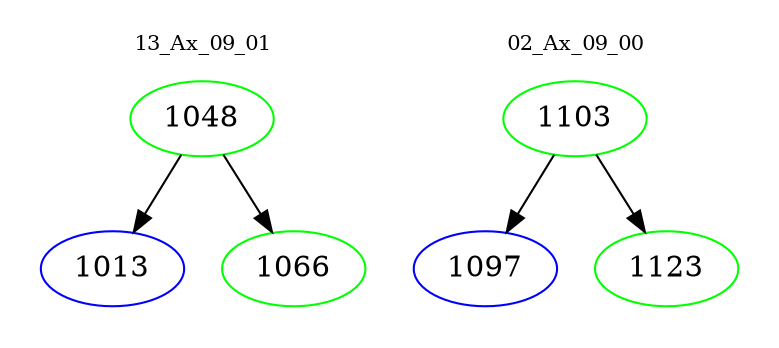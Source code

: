 digraph{
subgraph cluster_0 {
color = white
label = "13_Ax_09_01";
fontsize=10;
T0_1048 [label="1048", color="green"]
T0_1048 -> T0_1013 [color="black"]
T0_1013 [label="1013", color="blue"]
T0_1048 -> T0_1066 [color="black"]
T0_1066 [label="1066", color="green"]
}
subgraph cluster_1 {
color = white
label = "02_Ax_09_00";
fontsize=10;
T1_1103 [label="1103", color="green"]
T1_1103 -> T1_1097 [color="black"]
T1_1097 [label="1097", color="blue"]
T1_1103 -> T1_1123 [color="black"]
T1_1123 [label="1123", color="green"]
}
}
